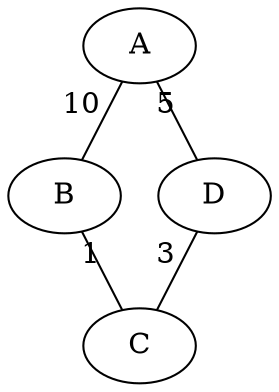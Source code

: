 graph G {
    A -- B [xlabel=10]
    A -- D [xlabel=5]
    B -- C [xlabel=1]
    D -- C [xlabel=3]
}